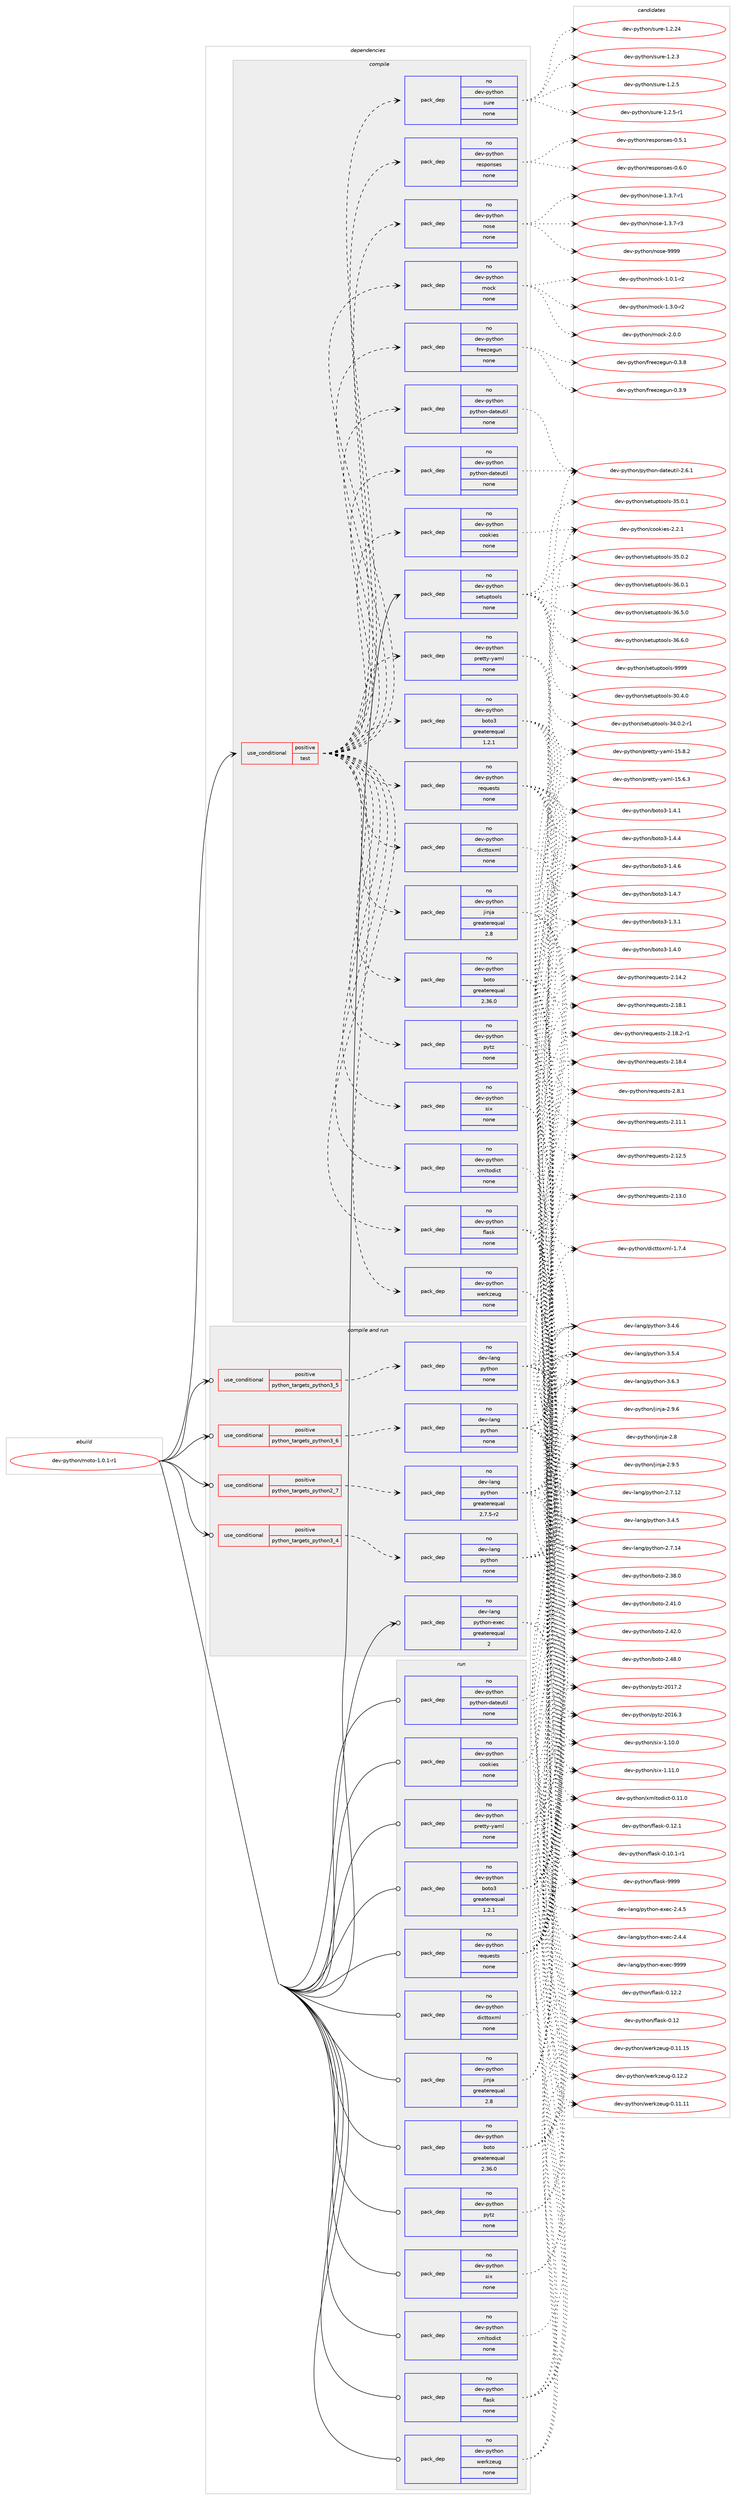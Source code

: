 digraph prolog {

# *************
# Graph options
# *************

newrank=true;
concentrate=true;
compound=true;
graph [rankdir=LR,fontname=Helvetica,fontsize=10,ranksep=1.5];#, ranksep=2.5, nodesep=0.2];
edge  [arrowhead=vee];
node  [fontname=Helvetica,fontsize=10];

# **********
# The ebuild
# **********

subgraph cluster_leftcol {
color=gray;
rank=same;
label=<<i>ebuild</i>>;
id [label="dev-python/moto-1.0.1-r1", color=red, width=4, href="../dev-python/moto-1.0.1-r1.svg"];
}

# ****************
# The dependencies
# ****************

subgraph cluster_midcol {
color=gray;
label=<<i>dependencies</i>>;
subgraph cluster_compile {
fillcolor="#eeeeee";
style=filled;
label=<<i>compile</i>>;
subgraph cond35655 {
dependency166686 [label=<<TABLE BORDER="0" CELLBORDER="1" CELLSPACING="0" CELLPADDING="4"><TR><TD ROWSPAN="3" CELLPADDING="10">use_conditional</TD></TR><TR><TD>positive</TD></TR><TR><TD>test</TD></TR></TABLE>>, shape=none, color=red];
subgraph pack127176 {
dependency166687 [label=<<TABLE BORDER="0" CELLBORDER="1" CELLSPACING="0" CELLPADDING="4" WIDTH="220"><TR><TD ROWSPAN="6" CELLPADDING="30">pack_dep</TD></TR><TR><TD WIDTH="110">no</TD></TR><TR><TD>dev-python</TD></TR><TR><TD>cookies</TD></TR><TR><TD>none</TD></TR><TR><TD></TD></TR></TABLE>>, shape=none, color=blue];
}
dependency166686:e -> dependency166687:w [weight=20,style="dashed",arrowhead="vee"];
subgraph pack127177 {
dependency166688 [label=<<TABLE BORDER="0" CELLBORDER="1" CELLSPACING="0" CELLPADDING="4" WIDTH="220"><TR><TD ROWSPAN="6" CELLPADDING="30">pack_dep</TD></TR><TR><TD WIDTH="110">no</TD></TR><TR><TD>dev-python</TD></TR><TR><TD>dicttoxml</TD></TR><TR><TD>none</TD></TR><TR><TD></TD></TR></TABLE>>, shape=none, color=blue];
}
dependency166686:e -> dependency166688:w [weight=20,style="dashed",arrowhead="vee"];
subgraph pack127178 {
dependency166689 [label=<<TABLE BORDER="0" CELLBORDER="1" CELLSPACING="0" CELLPADDING="4" WIDTH="220"><TR><TD ROWSPAN="6" CELLPADDING="30">pack_dep</TD></TR><TR><TD WIDTH="110">no</TD></TR><TR><TD>dev-python</TD></TR><TR><TD>jinja</TD></TR><TR><TD>greaterequal</TD></TR><TR><TD>2.8</TD></TR></TABLE>>, shape=none, color=blue];
}
dependency166686:e -> dependency166689:w [weight=20,style="dashed",arrowhead="vee"];
subgraph pack127179 {
dependency166690 [label=<<TABLE BORDER="0" CELLBORDER="1" CELLSPACING="0" CELLPADDING="4" WIDTH="220"><TR><TD ROWSPAN="6" CELLPADDING="30">pack_dep</TD></TR><TR><TD WIDTH="110">no</TD></TR><TR><TD>dev-python</TD></TR><TR><TD>boto</TD></TR><TR><TD>greaterequal</TD></TR><TR><TD>2.36.0</TD></TR></TABLE>>, shape=none, color=blue];
}
dependency166686:e -> dependency166690:w [weight=20,style="dashed",arrowhead="vee"];
subgraph pack127180 {
dependency166691 [label=<<TABLE BORDER="0" CELLBORDER="1" CELLSPACING="0" CELLPADDING="4" WIDTH="220"><TR><TD ROWSPAN="6" CELLPADDING="30">pack_dep</TD></TR><TR><TD WIDTH="110">no</TD></TR><TR><TD>dev-python</TD></TR><TR><TD>boto3</TD></TR><TR><TD>greaterequal</TD></TR><TR><TD>1.2.1</TD></TR></TABLE>>, shape=none, color=blue];
}
dependency166686:e -> dependency166691:w [weight=20,style="dashed",arrowhead="vee"];
subgraph pack127181 {
dependency166692 [label=<<TABLE BORDER="0" CELLBORDER="1" CELLSPACING="0" CELLPADDING="4" WIDTH="220"><TR><TD ROWSPAN="6" CELLPADDING="30">pack_dep</TD></TR><TR><TD WIDTH="110">no</TD></TR><TR><TD>dev-python</TD></TR><TR><TD>flask</TD></TR><TR><TD>none</TD></TR><TR><TD></TD></TR></TABLE>>, shape=none, color=blue];
}
dependency166686:e -> dependency166692:w [weight=20,style="dashed",arrowhead="vee"];
subgraph pack127182 {
dependency166693 [label=<<TABLE BORDER="0" CELLBORDER="1" CELLSPACING="0" CELLPADDING="4" WIDTH="220"><TR><TD ROWSPAN="6" CELLPADDING="30">pack_dep</TD></TR><TR><TD WIDTH="110">no</TD></TR><TR><TD>dev-python</TD></TR><TR><TD>pretty-yaml</TD></TR><TR><TD>none</TD></TR><TR><TD></TD></TR></TABLE>>, shape=none, color=blue];
}
dependency166686:e -> dependency166693:w [weight=20,style="dashed",arrowhead="vee"];
subgraph pack127183 {
dependency166694 [label=<<TABLE BORDER="0" CELLBORDER="1" CELLSPACING="0" CELLPADDING="4" WIDTH="220"><TR><TD ROWSPAN="6" CELLPADDING="30">pack_dep</TD></TR><TR><TD WIDTH="110">no</TD></TR><TR><TD>dev-python</TD></TR><TR><TD>python-dateutil</TD></TR><TR><TD>none</TD></TR><TR><TD></TD></TR></TABLE>>, shape=none, color=blue];
}
dependency166686:e -> dependency166694:w [weight=20,style="dashed",arrowhead="vee"];
subgraph pack127184 {
dependency166695 [label=<<TABLE BORDER="0" CELLBORDER="1" CELLSPACING="0" CELLPADDING="4" WIDTH="220"><TR><TD ROWSPAN="6" CELLPADDING="30">pack_dep</TD></TR><TR><TD WIDTH="110">no</TD></TR><TR><TD>dev-python</TD></TR><TR><TD>pytz</TD></TR><TR><TD>none</TD></TR><TR><TD></TD></TR></TABLE>>, shape=none, color=blue];
}
dependency166686:e -> dependency166695:w [weight=20,style="dashed",arrowhead="vee"];
subgraph pack127185 {
dependency166696 [label=<<TABLE BORDER="0" CELLBORDER="1" CELLSPACING="0" CELLPADDING="4" WIDTH="220"><TR><TD ROWSPAN="6" CELLPADDING="30">pack_dep</TD></TR><TR><TD WIDTH="110">no</TD></TR><TR><TD>dev-python</TD></TR><TR><TD>python-dateutil</TD></TR><TR><TD>none</TD></TR><TR><TD></TD></TR></TABLE>>, shape=none, color=blue];
}
dependency166686:e -> dependency166696:w [weight=20,style="dashed",arrowhead="vee"];
subgraph pack127186 {
dependency166697 [label=<<TABLE BORDER="0" CELLBORDER="1" CELLSPACING="0" CELLPADDING="4" WIDTH="220"><TR><TD ROWSPAN="6" CELLPADDING="30">pack_dep</TD></TR><TR><TD WIDTH="110">no</TD></TR><TR><TD>dev-python</TD></TR><TR><TD>requests</TD></TR><TR><TD>none</TD></TR><TR><TD></TD></TR></TABLE>>, shape=none, color=blue];
}
dependency166686:e -> dependency166697:w [weight=20,style="dashed",arrowhead="vee"];
subgraph pack127187 {
dependency166698 [label=<<TABLE BORDER="0" CELLBORDER="1" CELLSPACING="0" CELLPADDING="4" WIDTH="220"><TR><TD ROWSPAN="6" CELLPADDING="30">pack_dep</TD></TR><TR><TD WIDTH="110">no</TD></TR><TR><TD>dev-python</TD></TR><TR><TD>xmltodict</TD></TR><TR><TD>none</TD></TR><TR><TD></TD></TR></TABLE>>, shape=none, color=blue];
}
dependency166686:e -> dependency166698:w [weight=20,style="dashed",arrowhead="vee"];
subgraph pack127188 {
dependency166699 [label=<<TABLE BORDER="0" CELLBORDER="1" CELLSPACING="0" CELLPADDING="4" WIDTH="220"><TR><TD ROWSPAN="6" CELLPADDING="30">pack_dep</TD></TR><TR><TD WIDTH="110">no</TD></TR><TR><TD>dev-python</TD></TR><TR><TD>six</TD></TR><TR><TD>none</TD></TR><TR><TD></TD></TR></TABLE>>, shape=none, color=blue];
}
dependency166686:e -> dependency166699:w [weight=20,style="dashed",arrowhead="vee"];
subgraph pack127189 {
dependency166700 [label=<<TABLE BORDER="0" CELLBORDER="1" CELLSPACING="0" CELLPADDING="4" WIDTH="220"><TR><TD ROWSPAN="6" CELLPADDING="30">pack_dep</TD></TR><TR><TD WIDTH="110">no</TD></TR><TR><TD>dev-python</TD></TR><TR><TD>werkzeug</TD></TR><TR><TD>none</TD></TR><TR><TD></TD></TR></TABLE>>, shape=none, color=blue];
}
dependency166686:e -> dependency166700:w [weight=20,style="dashed",arrowhead="vee"];
subgraph pack127190 {
dependency166701 [label=<<TABLE BORDER="0" CELLBORDER="1" CELLSPACING="0" CELLPADDING="4" WIDTH="220"><TR><TD ROWSPAN="6" CELLPADDING="30">pack_dep</TD></TR><TR><TD WIDTH="110">no</TD></TR><TR><TD>dev-python</TD></TR><TR><TD>freezegun</TD></TR><TR><TD>none</TD></TR><TR><TD></TD></TR></TABLE>>, shape=none, color=blue];
}
dependency166686:e -> dependency166701:w [weight=20,style="dashed",arrowhead="vee"];
subgraph pack127191 {
dependency166702 [label=<<TABLE BORDER="0" CELLBORDER="1" CELLSPACING="0" CELLPADDING="4" WIDTH="220"><TR><TD ROWSPAN="6" CELLPADDING="30">pack_dep</TD></TR><TR><TD WIDTH="110">no</TD></TR><TR><TD>dev-python</TD></TR><TR><TD>mock</TD></TR><TR><TD>none</TD></TR><TR><TD></TD></TR></TABLE>>, shape=none, color=blue];
}
dependency166686:e -> dependency166702:w [weight=20,style="dashed",arrowhead="vee"];
subgraph pack127192 {
dependency166703 [label=<<TABLE BORDER="0" CELLBORDER="1" CELLSPACING="0" CELLPADDING="4" WIDTH="220"><TR><TD ROWSPAN="6" CELLPADDING="30">pack_dep</TD></TR><TR><TD WIDTH="110">no</TD></TR><TR><TD>dev-python</TD></TR><TR><TD>nose</TD></TR><TR><TD>none</TD></TR><TR><TD></TD></TR></TABLE>>, shape=none, color=blue];
}
dependency166686:e -> dependency166703:w [weight=20,style="dashed",arrowhead="vee"];
subgraph pack127193 {
dependency166704 [label=<<TABLE BORDER="0" CELLBORDER="1" CELLSPACING="0" CELLPADDING="4" WIDTH="220"><TR><TD ROWSPAN="6" CELLPADDING="30">pack_dep</TD></TR><TR><TD WIDTH="110">no</TD></TR><TR><TD>dev-python</TD></TR><TR><TD>responses</TD></TR><TR><TD>none</TD></TR><TR><TD></TD></TR></TABLE>>, shape=none, color=blue];
}
dependency166686:e -> dependency166704:w [weight=20,style="dashed",arrowhead="vee"];
subgraph pack127194 {
dependency166705 [label=<<TABLE BORDER="0" CELLBORDER="1" CELLSPACING="0" CELLPADDING="4" WIDTH="220"><TR><TD ROWSPAN="6" CELLPADDING="30">pack_dep</TD></TR><TR><TD WIDTH="110">no</TD></TR><TR><TD>dev-python</TD></TR><TR><TD>sure</TD></TR><TR><TD>none</TD></TR><TR><TD></TD></TR></TABLE>>, shape=none, color=blue];
}
dependency166686:e -> dependency166705:w [weight=20,style="dashed",arrowhead="vee"];
}
id:e -> dependency166686:w [weight=20,style="solid",arrowhead="vee"];
subgraph pack127195 {
dependency166706 [label=<<TABLE BORDER="0" CELLBORDER="1" CELLSPACING="0" CELLPADDING="4" WIDTH="220"><TR><TD ROWSPAN="6" CELLPADDING="30">pack_dep</TD></TR><TR><TD WIDTH="110">no</TD></TR><TR><TD>dev-python</TD></TR><TR><TD>setuptools</TD></TR><TR><TD>none</TD></TR><TR><TD></TD></TR></TABLE>>, shape=none, color=blue];
}
id:e -> dependency166706:w [weight=20,style="solid",arrowhead="vee"];
}
subgraph cluster_compileandrun {
fillcolor="#eeeeee";
style=filled;
label=<<i>compile and run</i>>;
subgraph cond35656 {
dependency166707 [label=<<TABLE BORDER="0" CELLBORDER="1" CELLSPACING="0" CELLPADDING="4"><TR><TD ROWSPAN="3" CELLPADDING="10">use_conditional</TD></TR><TR><TD>positive</TD></TR><TR><TD>python_targets_python2_7</TD></TR></TABLE>>, shape=none, color=red];
subgraph pack127196 {
dependency166708 [label=<<TABLE BORDER="0" CELLBORDER="1" CELLSPACING="0" CELLPADDING="4" WIDTH="220"><TR><TD ROWSPAN="6" CELLPADDING="30">pack_dep</TD></TR><TR><TD WIDTH="110">no</TD></TR><TR><TD>dev-lang</TD></TR><TR><TD>python</TD></TR><TR><TD>greaterequal</TD></TR><TR><TD>2.7.5-r2</TD></TR></TABLE>>, shape=none, color=blue];
}
dependency166707:e -> dependency166708:w [weight=20,style="dashed",arrowhead="vee"];
}
id:e -> dependency166707:w [weight=20,style="solid",arrowhead="odotvee"];
subgraph cond35657 {
dependency166709 [label=<<TABLE BORDER="0" CELLBORDER="1" CELLSPACING="0" CELLPADDING="4"><TR><TD ROWSPAN="3" CELLPADDING="10">use_conditional</TD></TR><TR><TD>positive</TD></TR><TR><TD>python_targets_python3_4</TD></TR></TABLE>>, shape=none, color=red];
subgraph pack127197 {
dependency166710 [label=<<TABLE BORDER="0" CELLBORDER="1" CELLSPACING="0" CELLPADDING="4" WIDTH="220"><TR><TD ROWSPAN="6" CELLPADDING="30">pack_dep</TD></TR><TR><TD WIDTH="110">no</TD></TR><TR><TD>dev-lang</TD></TR><TR><TD>python</TD></TR><TR><TD>none</TD></TR><TR><TD></TD></TR></TABLE>>, shape=none, color=blue];
}
dependency166709:e -> dependency166710:w [weight=20,style="dashed",arrowhead="vee"];
}
id:e -> dependency166709:w [weight=20,style="solid",arrowhead="odotvee"];
subgraph cond35658 {
dependency166711 [label=<<TABLE BORDER="0" CELLBORDER="1" CELLSPACING="0" CELLPADDING="4"><TR><TD ROWSPAN="3" CELLPADDING="10">use_conditional</TD></TR><TR><TD>positive</TD></TR><TR><TD>python_targets_python3_5</TD></TR></TABLE>>, shape=none, color=red];
subgraph pack127198 {
dependency166712 [label=<<TABLE BORDER="0" CELLBORDER="1" CELLSPACING="0" CELLPADDING="4" WIDTH="220"><TR><TD ROWSPAN="6" CELLPADDING="30">pack_dep</TD></TR><TR><TD WIDTH="110">no</TD></TR><TR><TD>dev-lang</TD></TR><TR><TD>python</TD></TR><TR><TD>none</TD></TR><TR><TD></TD></TR></TABLE>>, shape=none, color=blue];
}
dependency166711:e -> dependency166712:w [weight=20,style="dashed",arrowhead="vee"];
}
id:e -> dependency166711:w [weight=20,style="solid",arrowhead="odotvee"];
subgraph cond35659 {
dependency166713 [label=<<TABLE BORDER="0" CELLBORDER="1" CELLSPACING="0" CELLPADDING="4"><TR><TD ROWSPAN="3" CELLPADDING="10">use_conditional</TD></TR><TR><TD>positive</TD></TR><TR><TD>python_targets_python3_6</TD></TR></TABLE>>, shape=none, color=red];
subgraph pack127199 {
dependency166714 [label=<<TABLE BORDER="0" CELLBORDER="1" CELLSPACING="0" CELLPADDING="4" WIDTH="220"><TR><TD ROWSPAN="6" CELLPADDING="30">pack_dep</TD></TR><TR><TD WIDTH="110">no</TD></TR><TR><TD>dev-lang</TD></TR><TR><TD>python</TD></TR><TR><TD>none</TD></TR><TR><TD></TD></TR></TABLE>>, shape=none, color=blue];
}
dependency166713:e -> dependency166714:w [weight=20,style="dashed",arrowhead="vee"];
}
id:e -> dependency166713:w [weight=20,style="solid",arrowhead="odotvee"];
subgraph pack127200 {
dependency166715 [label=<<TABLE BORDER="0" CELLBORDER="1" CELLSPACING="0" CELLPADDING="4" WIDTH="220"><TR><TD ROWSPAN="6" CELLPADDING="30">pack_dep</TD></TR><TR><TD WIDTH="110">no</TD></TR><TR><TD>dev-lang</TD></TR><TR><TD>python-exec</TD></TR><TR><TD>greaterequal</TD></TR><TR><TD>2</TD></TR></TABLE>>, shape=none, color=blue];
}
id:e -> dependency166715:w [weight=20,style="solid",arrowhead="odotvee"];
}
subgraph cluster_run {
fillcolor="#eeeeee";
style=filled;
label=<<i>run</i>>;
subgraph pack127201 {
dependency166716 [label=<<TABLE BORDER="0" CELLBORDER="1" CELLSPACING="0" CELLPADDING="4" WIDTH="220"><TR><TD ROWSPAN="6" CELLPADDING="30">pack_dep</TD></TR><TR><TD WIDTH="110">no</TD></TR><TR><TD>dev-python</TD></TR><TR><TD>boto</TD></TR><TR><TD>greaterequal</TD></TR><TR><TD>2.36.0</TD></TR></TABLE>>, shape=none, color=blue];
}
id:e -> dependency166716:w [weight=20,style="solid",arrowhead="odot"];
subgraph pack127202 {
dependency166717 [label=<<TABLE BORDER="0" CELLBORDER="1" CELLSPACING="0" CELLPADDING="4" WIDTH="220"><TR><TD ROWSPAN="6" CELLPADDING="30">pack_dep</TD></TR><TR><TD WIDTH="110">no</TD></TR><TR><TD>dev-python</TD></TR><TR><TD>boto3</TD></TR><TR><TD>greaterequal</TD></TR><TR><TD>1.2.1</TD></TR></TABLE>>, shape=none, color=blue];
}
id:e -> dependency166717:w [weight=20,style="solid",arrowhead="odot"];
subgraph pack127203 {
dependency166718 [label=<<TABLE BORDER="0" CELLBORDER="1" CELLSPACING="0" CELLPADDING="4" WIDTH="220"><TR><TD ROWSPAN="6" CELLPADDING="30">pack_dep</TD></TR><TR><TD WIDTH="110">no</TD></TR><TR><TD>dev-python</TD></TR><TR><TD>cookies</TD></TR><TR><TD>none</TD></TR><TR><TD></TD></TR></TABLE>>, shape=none, color=blue];
}
id:e -> dependency166718:w [weight=20,style="solid",arrowhead="odot"];
subgraph pack127204 {
dependency166719 [label=<<TABLE BORDER="0" CELLBORDER="1" CELLSPACING="0" CELLPADDING="4" WIDTH="220"><TR><TD ROWSPAN="6" CELLPADDING="30">pack_dep</TD></TR><TR><TD WIDTH="110">no</TD></TR><TR><TD>dev-python</TD></TR><TR><TD>dicttoxml</TD></TR><TR><TD>none</TD></TR><TR><TD></TD></TR></TABLE>>, shape=none, color=blue];
}
id:e -> dependency166719:w [weight=20,style="solid",arrowhead="odot"];
subgraph pack127205 {
dependency166720 [label=<<TABLE BORDER="0" CELLBORDER="1" CELLSPACING="0" CELLPADDING="4" WIDTH="220"><TR><TD ROWSPAN="6" CELLPADDING="30">pack_dep</TD></TR><TR><TD WIDTH="110">no</TD></TR><TR><TD>dev-python</TD></TR><TR><TD>flask</TD></TR><TR><TD>none</TD></TR><TR><TD></TD></TR></TABLE>>, shape=none, color=blue];
}
id:e -> dependency166720:w [weight=20,style="solid",arrowhead="odot"];
subgraph pack127206 {
dependency166721 [label=<<TABLE BORDER="0" CELLBORDER="1" CELLSPACING="0" CELLPADDING="4" WIDTH="220"><TR><TD ROWSPAN="6" CELLPADDING="30">pack_dep</TD></TR><TR><TD WIDTH="110">no</TD></TR><TR><TD>dev-python</TD></TR><TR><TD>jinja</TD></TR><TR><TD>greaterequal</TD></TR><TR><TD>2.8</TD></TR></TABLE>>, shape=none, color=blue];
}
id:e -> dependency166721:w [weight=20,style="solid",arrowhead="odot"];
subgraph pack127207 {
dependency166722 [label=<<TABLE BORDER="0" CELLBORDER="1" CELLSPACING="0" CELLPADDING="4" WIDTH="220"><TR><TD ROWSPAN="6" CELLPADDING="30">pack_dep</TD></TR><TR><TD WIDTH="110">no</TD></TR><TR><TD>dev-python</TD></TR><TR><TD>pretty-yaml</TD></TR><TR><TD>none</TD></TR><TR><TD></TD></TR></TABLE>>, shape=none, color=blue];
}
id:e -> dependency166722:w [weight=20,style="solid",arrowhead="odot"];
subgraph pack127208 {
dependency166723 [label=<<TABLE BORDER="0" CELLBORDER="1" CELLSPACING="0" CELLPADDING="4" WIDTH="220"><TR><TD ROWSPAN="6" CELLPADDING="30">pack_dep</TD></TR><TR><TD WIDTH="110">no</TD></TR><TR><TD>dev-python</TD></TR><TR><TD>python-dateutil</TD></TR><TR><TD>none</TD></TR><TR><TD></TD></TR></TABLE>>, shape=none, color=blue];
}
id:e -> dependency166723:w [weight=20,style="solid",arrowhead="odot"];
subgraph pack127209 {
dependency166724 [label=<<TABLE BORDER="0" CELLBORDER="1" CELLSPACING="0" CELLPADDING="4" WIDTH="220"><TR><TD ROWSPAN="6" CELLPADDING="30">pack_dep</TD></TR><TR><TD WIDTH="110">no</TD></TR><TR><TD>dev-python</TD></TR><TR><TD>pytz</TD></TR><TR><TD>none</TD></TR><TR><TD></TD></TR></TABLE>>, shape=none, color=blue];
}
id:e -> dependency166724:w [weight=20,style="solid",arrowhead="odot"];
subgraph pack127210 {
dependency166725 [label=<<TABLE BORDER="0" CELLBORDER="1" CELLSPACING="0" CELLPADDING="4" WIDTH="220"><TR><TD ROWSPAN="6" CELLPADDING="30">pack_dep</TD></TR><TR><TD WIDTH="110">no</TD></TR><TR><TD>dev-python</TD></TR><TR><TD>requests</TD></TR><TR><TD>none</TD></TR><TR><TD></TD></TR></TABLE>>, shape=none, color=blue];
}
id:e -> dependency166725:w [weight=20,style="solid",arrowhead="odot"];
subgraph pack127211 {
dependency166726 [label=<<TABLE BORDER="0" CELLBORDER="1" CELLSPACING="0" CELLPADDING="4" WIDTH="220"><TR><TD ROWSPAN="6" CELLPADDING="30">pack_dep</TD></TR><TR><TD WIDTH="110">no</TD></TR><TR><TD>dev-python</TD></TR><TR><TD>six</TD></TR><TR><TD>none</TD></TR><TR><TD></TD></TR></TABLE>>, shape=none, color=blue];
}
id:e -> dependency166726:w [weight=20,style="solid",arrowhead="odot"];
subgraph pack127212 {
dependency166727 [label=<<TABLE BORDER="0" CELLBORDER="1" CELLSPACING="0" CELLPADDING="4" WIDTH="220"><TR><TD ROWSPAN="6" CELLPADDING="30">pack_dep</TD></TR><TR><TD WIDTH="110">no</TD></TR><TR><TD>dev-python</TD></TR><TR><TD>werkzeug</TD></TR><TR><TD>none</TD></TR><TR><TD></TD></TR></TABLE>>, shape=none, color=blue];
}
id:e -> dependency166727:w [weight=20,style="solid",arrowhead="odot"];
subgraph pack127213 {
dependency166728 [label=<<TABLE BORDER="0" CELLBORDER="1" CELLSPACING="0" CELLPADDING="4" WIDTH="220"><TR><TD ROWSPAN="6" CELLPADDING="30">pack_dep</TD></TR><TR><TD WIDTH="110">no</TD></TR><TR><TD>dev-python</TD></TR><TR><TD>xmltodict</TD></TR><TR><TD>none</TD></TR><TR><TD></TD></TR></TABLE>>, shape=none, color=blue];
}
id:e -> dependency166728:w [weight=20,style="solid",arrowhead="odot"];
}
}

# **************
# The candidates
# **************

subgraph cluster_choices {
rank=same;
color=gray;
label=<<i>candidates</i>>;

subgraph choice127176 {
color=black;
nodesep=1;
choice100101118451121211161041111104799111111107105101115455046504649 [label="dev-python/cookies-2.2.1", color=red, width=4,href="../dev-python/cookies-2.2.1.svg"];
dependency166687:e -> choice100101118451121211161041111104799111111107105101115455046504649:w [style=dotted,weight="100"];
}
subgraph choice127177 {
color=black;
nodesep=1;
choice100101118451121211161041111104710010599116116111120109108454946554652 [label="dev-python/dicttoxml-1.7.4", color=red, width=4,href="../dev-python/dicttoxml-1.7.4.svg"];
dependency166688:e -> choice100101118451121211161041111104710010599116116111120109108454946554652:w [style=dotted,weight="100"];
}
subgraph choice127178 {
color=black;
nodesep=1;
choice10010111845112121116104111110471061051101069745504656 [label="dev-python/jinja-2.8", color=red, width=4,href="../dev-python/jinja-2.8.svg"];
choice100101118451121211161041111104710610511010697455046574653 [label="dev-python/jinja-2.9.5", color=red, width=4,href="../dev-python/jinja-2.9.5.svg"];
choice100101118451121211161041111104710610511010697455046574654 [label="dev-python/jinja-2.9.6", color=red, width=4,href="../dev-python/jinja-2.9.6.svg"];
dependency166689:e -> choice10010111845112121116104111110471061051101069745504656:w [style=dotted,weight="100"];
dependency166689:e -> choice100101118451121211161041111104710610511010697455046574653:w [style=dotted,weight="100"];
dependency166689:e -> choice100101118451121211161041111104710610511010697455046574654:w [style=dotted,weight="100"];
}
subgraph choice127179 {
color=black;
nodesep=1;
choice10010111845112121116104111110479811111611145504651564648 [label="dev-python/boto-2.38.0", color=red, width=4,href="../dev-python/boto-2.38.0.svg"];
choice10010111845112121116104111110479811111611145504652494648 [label="dev-python/boto-2.41.0", color=red, width=4,href="../dev-python/boto-2.41.0.svg"];
choice10010111845112121116104111110479811111611145504652504648 [label="dev-python/boto-2.42.0", color=red, width=4,href="../dev-python/boto-2.42.0.svg"];
choice10010111845112121116104111110479811111611145504652564648 [label="dev-python/boto-2.48.0", color=red, width=4,href="../dev-python/boto-2.48.0.svg"];
dependency166690:e -> choice10010111845112121116104111110479811111611145504651564648:w [style=dotted,weight="100"];
dependency166690:e -> choice10010111845112121116104111110479811111611145504652494648:w [style=dotted,weight="100"];
dependency166690:e -> choice10010111845112121116104111110479811111611145504652504648:w [style=dotted,weight="100"];
dependency166690:e -> choice10010111845112121116104111110479811111611145504652564648:w [style=dotted,weight="100"];
}
subgraph choice127180 {
color=black;
nodesep=1;
choice10010111845112121116104111110479811111611151454946514649 [label="dev-python/boto3-1.3.1", color=red, width=4,href="../dev-python/boto3-1.3.1.svg"];
choice10010111845112121116104111110479811111611151454946524648 [label="dev-python/boto3-1.4.0", color=red, width=4,href="../dev-python/boto3-1.4.0.svg"];
choice10010111845112121116104111110479811111611151454946524649 [label="dev-python/boto3-1.4.1", color=red, width=4,href="../dev-python/boto3-1.4.1.svg"];
choice10010111845112121116104111110479811111611151454946524652 [label="dev-python/boto3-1.4.4", color=red, width=4,href="../dev-python/boto3-1.4.4.svg"];
choice10010111845112121116104111110479811111611151454946524654 [label="dev-python/boto3-1.4.6", color=red, width=4,href="../dev-python/boto3-1.4.6.svg"];
choice10010111845112121116104111110479811111611151454946524655 [label="dev-python/boto3-1.4.7", color=red, width=4,href="../dev-python/boto3-1.4.7.svg"];
dependency166691:e -> choice10010111845112121116104111110479811111611151454946514649:w [style=dotted,weight="100"];
dependency166691:e -> choice10010111845112121116104111110479811111611151454946524648:w [style=dotted,weight="100"];
dependency166691:e -> choice10010111845112121116104111110479811111611151454946524649:w [style=dotted,weight="100"];
dependency166691:e -> choice10010111845112121116104111110479811111611151454946524652:w [style=dotted,weight="100"];
dependency166691:e -> choice10010111845112121116104111110479811111611151454946524654:w [style=dotted,weight="100"];
dependency166691:e -> choice10010111845112121116104111110479811111611151454946524655:w [style=dotted,weight="100"];
}
subgraph choice127181 {
color=black;
nodesep=1;
choice100101118451121211161041111104710210897115107454846494846494511449 [label="dev-python/flask-0.10.1-r1", color=red, width=4,href="../dev-python/flask-0.10.1-r1.svg"];
choice1001011184511212111610411111047102108971151074548464950 [label="dev-python/flask-0.12", color=red, width=4,href="../dev-python/flask-0.12.svg"];
choice10010111845112121116104111110471021089711510745484649504649 [label="dev-python/flask-0.12.1", color=red, width=4,href="../dev-python/flask-0.12.1.svg"];
choice10010111845112121116104111110471021089711510745484649504650 [label="dev-python/flask-0.12.2", color=red, width=4,href="../dev-python/flask-0.12.2.svg"];
choice1001011184511212111610411111047102108971151074557575757 [label="dev-python/flask-9999", color=red, width=4,href="../dev-python/flask-9999.svg"];
dependency166692:e -> choice100101118451121211161041111104710210897115107454846494846494511449:w [style=dotted,weight="100"];
dependency166692:e -> choice1001011184511212111610411111047102108971151074548464950:w [style=dotted,weight="100"];
dependency166692:e -> choice10010111845112121116104111110471021089711510745484649504649:w [style=dotted,weight="100"];
dependency166692:e -> choice10010111845112121116104111110471021089711510745484649504650:w [style=dotted,weight="100"];
dependency166692:e -> choice1001011184511212111610411111047102108971151074557575757:w [style=dotted,weight="100"];
}
subgraph choice127182 {
color=black;
nodesep=1;
choice1001011184511212111610411111047112114101116116121451219710910845495346544651 [label="dev-python/pretty-yaml-15.6.3", color=red, width=4,href="../dev-python/pretty-yaml-15.6.3.svg"];
choice1001011184511212111610411111047112114101116116121451219710910845495346564650 [label="dev-python/pretty-yaml-15.8.2", color=red, width=4,href="../dev-python/pretty-yaml-15.8.2.svg"];
dependency166693:e -> choice1001011184511212111610411111047112114101116116121451219710910845495346544651:w [style=dotted,weight="100"];
dependency166693:e -> choice1001011184511212111610411111047112114101116116121451219710910845495346564650:w [style=dotted,weight="100"];
}
subgraph choice127183 {
color=black;
nodesep=1;
choice10010111845112121116104111110471121211161041111104510097116101117116105108455046544649 [label="dev-python/python-dateutil-2.6.1", color=red, width=4,href="../dev-python/python-dateutil-2.6.1.svg"];
dependency166694:e -> choice10010111845112121116104111110471121211161041111104510097116101117116105108455046544649:w [style=dotted,weight="100"];
}
subgraph choice127184 {
color=black;
nodesep=1;
choice100101118451121211161041111104711212111612245504849544651 [label="dev-python/pytz-2016.3", color=red, width=4,href="../dev-python/pytz-2016.3.svg"];
choice100101118451121211161041111104711212111612245504849554650 [label="dev-python/pytz-2017.2", color=red, width=4,href="../dev-python/pytz-2017.2.svg"];
dependency166695:e -> choice100101118451121211161041111104711212111612245504849544651:w [style=dotted,weight="100"];
dependency166695:e -> choice100101118451121211161041111104711212111612245504849554650:w [style=dotted,weight="100"];
}
subgraph choice127185 {
color=black;
nodesep=1;
choice10010111845112121116104111110471121211161041111104510097116101117116105108455046544649 [label="dev-python/python-dateutil-2.6.1", color=red, width=4,href="../dev-python/python-dateutil-2.6.1.svg"];
dependency166696:e -> choice10010111845112121116104111110471121211161041111104510097116101117116105108455046544649:w [style=dotted,weight="100"];
}
subgraph choice127186 {
color=black;
nodesep=1;
choice100101118451121211161041111104711410111311710111511611545504649494649 [label="dev-python/requests-2.11.1", color=red, width=4,href="../dev-python/requests-2.11.1.svg"];
choice100101118451121211161041111104711410111311710111511611545504649504653 [label="dev-python/requests-2.12.5", color=red, width=4,href="../dev-python/requests-2.12.5.svg"];
choice100101118451121211161041111104711410111311710111511611545504649514648 [label="dev-python/requests-2.13.0", color=red, width=4,href="../dev-python/requests-2.13.0.svg"];
choice100101118451121211161041111104711410111311710111511611545504649524650 [label="dev-python/requests-2.14.2", color=red, width=4,href="../dev-python/requests-2.14.2.svg"];
choice100101118451121211161041111104711410111311710111511611545504649564649 [label="dev-python/requests-2.18.1", color=red, width=4,href="../dev-python/requests-2.18.1.svg"];
choice1001011184511212111610411111047114101113117101115116115455046495646504511449 [label="dev-python/requests-2.18.2-r1", color=red, width=4,href="../dev-python/requests-2.18.2-r1.svg"];
choice100101118451121211161041111104711410111311710111511611545504649564652 [label="dev-python/requests-2.18.4", color=red, width=4,href="../dev-python/requests-2.18.4.svg"];
choice1001011184511212111610411111047114101113117101115116115455046564649 [label="dev-python/requests-2.8.1", color=red, width=4,href="../dev-python/requests-2.8.1.svg"];
dependency166697:e -> choice100101118451121211161041111104711410111311710111511611545504649494649:w [style=dotted,weight="100"];
dependency166697:e -> choice100101118451121211161041111104711410111311710111511611545504649504653:w [style=dotted,weight="100"];
dependency166697:e -> choice100101118451121211161041111104711410111311710111511611545504649514648:w [style=dotted,weight="100"];
dependency166697:e -> choice100101118451121211161041111104711410111311710111511611545504649524650:w [style=dotted,weight="100"];
dependency166697:e -> choice100101118451121211161041111104711410111311710111511611545504649564649:w [style=dotted,weight="100"];
dependency166697:e -> choice1001011184511212111610411111047114101113117101115116115455046495646504511449:w [style=dotted,weight="100"];
dependency166697:e -> choice100101118451121211161041111104711410111311710111511611545504649564652:w [style=dotted,weight="100"];
dependency166697:e -> choice1001011184511212111610411111047114101113117101115116115455046564649:w [style=dotted,weight="100"];
}
subgraph choice127187 {
color=black;
nodesep=1;
choice10010111845112121116104111110471201091081161111001059911645484649494648 [label="dev-python/xmltodict-0.11.0", color=red, width=4,href="../dev-python/xmltodict-0.11.0.svg"];
dependency166698:e -> choice10010111845112121116104111110471201091081161111001059911645484649494648:w [style=dotted,weight="100"];
}
subgraph choice127188 {
color=black;
nodesep=1;
choice100101118451121211161041111104711510512045494649484648 [label="dev-python/six-1.10.0", color=red, width=4,href="../dev-python/six-1.10.0.svg"];
choice100101118451121211161041111104711510512045494649494648 [label="dev-python/six-1.11.0", color=red, width=4,href="../dev-python/six-1.11.0.svg"];
dependency166699:e -> choice100101118451121211161041111104711510512045494649484648:w [style=dotted,weight="100"];
dependency166699:e -> choice100101118451121211161041111104711510512045494649494648:w [style=dotted,weight="100"];
}
subgraph choice127189 {
color=black;
nodesep=1;
choice10010111845112121116104111110471191011141071221011171034548464949464949 [label="dev-python/werkzeug-0.11.11", color=red, width=4,href="../dev-python/werkzeug-0.11.11.svg"];
choice10010111845112121116104111110471191011141071221011171034548464949464953 [label="dev-python/werkzeug-0.11.15", color=red, width=4,href="../dev-python/werkzeug-0.11.15.svg"];
choice100101118451121211161041111104711910111410712210111710345484649504650 [label="dev-python/werkzeug-0.12.2", color=red, width=4,href="../dev-python/werkzeug-0.12.2.svg"];
dependency166700:e -> choice10010111845112121116104111110471191011141071221011171034548464949464949:w [style=dotted,weight="100"];
dependency166700:e -> choice10010111845112121116104111110471191011141071221011171034548464949464953:w [style=dotted,weight="100"];
dependency166700:e -> choice100101118451121211161041111104711910111410712210111710345484649504650:w [style=dotted,weight="100"];
}
subgraph choice127190 {
color=black;
nodesep=1;
choice1001011184511212111610411111047102114101101122101103117110454846514656 [label="dev-python/freezegun-0.3.8", color=red, width=4,href="../dev-python/freezegun-0.3.8.svg"];
choice1001011184511212111610411111047102114101101122101103117110454846514657 [label="dev-python/freezegun-0.3.9", color=red, width=4,href="../dev-python/freezegun-0.3.9.svg"];
dependency166701:e -> choice1001011184511212111610411111047102114101101122101103117110454846514656:w [style=dotted,weight="100"];
dependency166701:e -> choice1001011184511212111610411111047102114101101122101103117110454846514657:w [style=dotted,weight="100"];
}
subgraph choice127191 {
color=black;
nodesep=1;
choice1001011184511212111610411111047109111991074549464846494511450 [label="dev-python/mock-1.0.1-r2", color=red, width=4,href="../dev-python/mock-1.0.1-r2.svg"];
choice1001011184511212111610411111047109111991074549465146484511450 [label="dev-python/mock-1.3.0-r2", color=red, width=4,href="../dev-python/mock-1.3.0-r2.svg"];
choice100101118451121211161041111104710911199107455046484648 [label="dev-python/mock-2.0.0", color=red, width=4,href="../dev-python/mock-2.0.0.svg"];
dependency166702:e -> choice1001011184511212111610411111047109111991074549464846494511450:w [style=dotted,weight="100"];
dependency166702:e -> choice1001011184511212111610411111047109111991074549465146484511450:w [style=dotted,weight="100"];
dependency166702:e -> choice100101118451121211161041111104710911199107455046484648:w [style=dotted,weight="100"];
}
subgraph choice127192 {
color=black;
nodesep=1;
choice10010111845112121116104111110471101111151014549465146554511449 [label="dev-python/nose-1.3.7-r1", color=red, width=4,href="../dev-python/nose-1.3.7-r1.svg"];
choice10010111845112121116104111110471101111151014549465146554511451 [label="dev-python/nose-1.3.7-r3", color=red, width=4,href="../dev-python/nose-1.3.7-r3.svg"];
choice10010111845112121116104111110471101111151014557575757 [label="dev-python/nose-9999", color=red, width=4,href="../dev-python/nose-9999.svg"];
dependency166703:e -> choice10010111845112121116104111110471101111151014549465146554511449:w [style=dotted,weight="100"];
dependency166703:e -> choice10010111845112121116104111110471101111151014549465146554511451:w [style=dotted,weight="100"];
dependency166703:e -> choice10010111845112121116104111110471101111151014557575757:w [style=dotted,weight="100"];
}
subgraph choice127193 {
color=black;
nodesep=1;
choice1001011184511212111610411111047114101115112111110115101115454846534649 [label="dev-python/responses-0.5.1", color=red, width=4,href="../dev-python/responses-0.5.1.svg"];
choice1001011184511212111610411111047114101115112111110115101115454846544648 [label="dev-python/responses-0.6.0", color=red, width=4,href="../dev-python/responses-0.6.0.svg"];
dependency166704:e -> choice1001011184511212111610411111047114101115112111110115101115454846534649:w [style=dotted,weight="100"];
dependency166704:e -> choice1001011184511212111610411111047114101115112111110115101115454846544648:w [style=dotted,weight="100"];
}
subgraph choice127194 {
color=black;
nodesep=1;
choice100101118451121211161041111104711511711410145494650465052 [label="dev-python/sure-1.2.24", color=red, width=4,href="../dev-python/sure-1.2.24.svg"];
choice1001011184511212111610411111047115117114101454946504651 [label="dev-python/sure-1.2.3", color=red, width=4,href="../dev-python/sure-1.2.3.svg"];
choice1001011184511212111610411111047115117114101454946504653 [label="dev-python/sure-1.2.5", color=red, width=4,href="../dev-python/sure-1.2.5.svg"];
choice10010111845112121116104111110471151171141014549465046534511449 [label="dev-python/sure-1.2.5-r1", color=red, width=4,href="../dev-python/sure-1.2.5-r1.svg"];
dependency166705:e -> choice100101118451121211161041111104711511711410145494650465052:w [style=dotted,weight="100"];
dependency166705:e -> choice1001011184511212111610411111047115117114101454946504651:w [style=dotted,weight="100"];
dependency166705:e -> choice1001011184511212111610411111047115117114101454946504653:w [style=dotted,weight="100"];
dependency166705:e -> choice10010111845112121116104111110471151171141014549465046534511449:w [style=dotted,weight="100"];
}
subgraph choice127195 {
color=black;
nodesep=1;
choice100101118451121211161041111104711510111611711211611111110811545514846524648 [label="dev-python/setuptools-30.4.0", color=red, width=4,href="../dev-python/setuptools-30.4.0.svg"];
choice1001011184511212111610411111047115101116117112116111111108115455152464846504511449 [label="dev-python/setuptools-34.0.2-r1", color=red, width=4,href="../dev-python/setuptools-34.0.2-r1.svg"];
choice100101118451121211161041111104711510111611711211611111110811545515346484649 [label="dev-python/setuptools-35.0.1", color=red, width=4,href="../dev-python/setuptools-35.0.1.svg"];
choice100101118451121211161041111104711510111611711211611111110811545515346484650 [label="dev-python/setuptools-35.0.2", color=red, width=4,href="../dev-python/setuptools-35.0.2.svg"];
choice100101118451121211161041111104711510111611711211611111110811545515446484649 [label="dev-python/setuptools-36.0.1", color=red, width=4,href="../dev-python/setuptools-36.0.1.svg"];
choice100101118451121211161041111104711510111611711211611111110811545515446534648 [label="dev-python/setuptools-36.5.0", color=red, width=4,href="../dev-python/setuptools-36.5.0.svg"];
choice100101118451121211161041111104711510111611711211611111110811545515446544648 [label="dev-python/setuptools-36.6.0", color=red, width=4,href="../dev-python/setuptools-36.6.0.svg"];
choice10010111845112121116104111110471151011161171121161111111081154557575757 [label="dev-python/setuptools-9999", color=red, width=4,href="../dev-python/setuptools-9999.svg"];
dependency166706:e -> choice100101118451121211161041111104711510111611711211611111110811545514846524648:w [style=dotted,weight="100"];
dependency166706:e -> choice1001011184511212111610411111047115101116117112116111111108115455152464846504511449:w [style=dotted,weight="100"];
dependency166706:e -> choice100101118451121211161041111104711510111611711211611111110811545515346484649:w [style=dotted,weight="100"];
dependency166706:e -> choice100101118451121211161041111104711510111611711211611111110811545515346484650:w [style=dotted,weight="100"];
dependency166706:e -> choice100101118451121211161041111104711510111611711211611111110811545515446484649:w [style=dotted,weight="100"];
dependency166706:e -> choice100101118451121211161041111104711510111611711211611111110811545515446534648:w [style=dotted,weight="100"];
dependency166706:e -> choice100101118451121211161041111104711510111611711211611111110811545515446544648:w [style=dotted,weight="100"];
dependency166706:e -> choice10010111845112121116104111110471151011161171121161111111081154557575757:w [style=dotted,weight="100"];
}
subgraph choice127196 {
color=black;
nodesep=1;
choice10010111845108971101034711212111610411111045504655464950 [label="dev-lang/python-2.7.12", color=red, width=4,href="../dev-lang/python-2.7.12.svg"];
choice10010111845108971101034711212111610411111045504655464952 [label="dev-lang/python-2.7.14", color=red, width=4,href="../dev-lang/python-2.7.14.svg"];
choice100101118451089711010347112121116104111110455146524653 [label="dev-lang/python-3.4.5", color=red, width=4,href="../dev-lang/python-3.4.5.svg"];
choice100101118451089711010347112121116104111110455146524654 [label="dev-lang/python-3.4.6", color=red, width=4,href="../dev-lang/python-3.4.6.svg"];
choice100101118451089711010347112121116104111110455146534652 [label="dev-lang/python-3.5.4", color=red, width=4,href="../dev-lang/python-3.5.4.svg"];
choice100101118451089711010347112121116104111110455146544651 [label="dev-lang/python-3.6.3", color=red, width=4,href="../dev-lang/python-3.6.3.svg"];
dependency166708:e -> choice10010111845108971101034711212111610411111045504655464950:w [style=dotted,weight="100"];
dependency166708:e -> choice10010111845108971101034711212111610411111045504655464952:w [style=dotted,weight="100"];
dependency166708:e -> choice100101118451089711010347112121116104111110455146524653:w [style=dotted,weight="100"];
dependency166708:e -> choice100101118451089711010347112121116104111110455146524654:w [style=dotted,weight="100"];
dependency166708:e -> choice100101118451089711010347112121116104111110455146534652:w [style=dotted,weight="100"];
dependency166708:e -> choice100101118451089711010347112121116104111110455146544651:w [style=dotted,weight="100"];
}
subgraph choice127197 {
color=black;
nodesep=1;
choice10010111845108971101034711212111610411111045504655464950 [label="dev-lang/python-2.7.12", color=red, width=4,href="../dev-lang/python-2.7.12.svg"];
choice10010111845108971101034711212111610411111045504655464952 [label="dev-lang/python-2.7.14", color=red, width=4,href="../dev-lang/python-2.7.14.svg"];
choice100101118451089711010347112121116104111110455146524653 [label="dev-lang/python-3.4.5", color=red, width=4,href="../dev-lang/python-3.4.5.svg"];
choice100101118451089711010347112121116104111110455146524654 [label="dev-lang/python-3.4.6", color=red, width=4,href="../dev-lang/python-3.4.6.svg"];
choice100101118451089711010347112121116104111110455146534652 [label="dev-lang/python-3.5.4", color=red, width=4,href="../dev-lang/python-3.5.4.svg"];
choice100101118451089711010347112121116104111110455146544651 [label="dev-lang/python-3.6.3", color=red, width=4,href="../dev-lang/python-3.6.3.svg"];
dependency166710:e -> choice10010111845108971101034711212111610411111045504655464950:w [style=dotted,weight="100"];
dependency166710:e -> choice10010111845108971101034711212111610411111045504655464952:w [style=dotted,weight="100"];
dependency166710:e -> choice100101118451089711010347112121116104111110455146524653:w [style=dotted,weight="100"];
dependency166710:e -> choice100101118451089711010347112121116104111110455146524654:w [style=dotted,weight="100"];
dependency166710:e -> choice100101118451089711010347112121116104111110455146534652:w [style=dotted,weight="100"];
dependency166710:e -> choice100101118451089711010347112121116104111110455146544651:w [style=dotted,weight="100"];
}
subgraph choice127198 {
color=black;
nodesep=1;
choice10010111845108971101034711212111610411111045504655464950 [label="dev-lang/python-2.7.12", color=red, width=4,href="../dev-lang/python-2.7.12.svg"];
choice10010111845108971101034711212111610411111045504655464952 [label="dev-lang/python-2.7.14", color=red, width=4,href="../dev-lang/python-2.7.14.svg"];
choice100101118451089711010347112121116104111110455146524653 [label="dev-lang/python-3.4.5", color=red, width=4,href="../dev-lang/python-3.4.5.svg"];
choice100101118451089711010347112121116104111110455146524654 [label="dev-lang/python-3.4.6", color=red, width=4,href="../dev-lang/python-3.4.6.svg"];
choice100101118451089711010347112121116104111110455146534652 [label="dev-lang/python-3.5.4", color=red, width=4,href="../dev-lang/python-3.5.4.svg"];
choice100101118451089711010347112121116104111110455146544651 [label="dev-lang/python-3.6.3", color=red, width=4,href="../dev-lang/python-3.6.3.svg"];
dependency166712:e -> choice10010111845108971101034711212111610411111045504655464950:w [style=dotted,weight="100"];
dependency166712:e -> choice10010111845108971101034711212111610411111045504655464952:w [style=dotted,weight="100"];
dependency166712:e -> choice100101118451089711010347112121116104111110455146524653:w [style=dotted,weight="100"];
dependency166712:e -> choice100101118451089711010347112121116104111110455146524654:w [style=dotted,weight="100"];
dependency166712:e -> choice100101118451089711010347112121116104111110455146534652:w [style=dotted,weight="100"];
dependency166712:e -> choice100101118451089711010347112121116104111110455146544651:w [style=dotted,weight="100"];
}
subgraph choice127199 {
color=black;
nodesep=1;
choice10010111845108971101034711212111610411111045504655464950 [label="dev-lang/python-2.7.12", color=red, width=4,href="../dev-lang/python-2.7.12.svg"];
choice10010111845108971101034711212111610411111045504655464952 [label="dev-lang/python-2.7.14", color=red, width=4,href="../dev-lang/python-2.7.14.svg"];
choice100101118451089711010347112121116104111110455146524653 [label="dev-lang/python-3.4.5", color=red, width=4,href="../dev-lang/python-3.4.5.svg"];
choice100101118451089711010347112121116104111110455146524654 [label="dev-lang/python-3.4.6", color=red, width=4,href="../dev-lang/python-3.4.6.svg"];
choice100101118451089711010347112121116104111110455146534652 [label="dev-lang/python-3.5.4", color=red, width=4,href="../dev-lang/python-3.5.4.svg"];
choice100101118451089711010347112121116104111110455146544651 [label="dev-lang/python-3.6.3", color=red, width=4,href="../dev-lang/python-3.6.3.svg"];
dependency166714:e -> choice10010111845108971101034711212111610411111045504655464950:w [style=dotted,weight="100"];
dependency166714:e -> choice10010111845108971101034711212111610411111045504655464952:w [style=dotted,weight="100"];
dependency166714:e -> choice100101118451089711010347112121116104111110455146524653:w [style=dotted,weight="100"];
dependency166714:e -> choice100101118451089711010347112121116104111110455146524654:w [style=dotted,weight="100"];
dependency166714:e -> choice100101118451089711010347112121116104111110455146534652:w [style=dotted,weight="100"];
dependency166714:e -> choice100101118451089711010347112121116104111110455146544651:w [style=dotted,weight="100"];
}
subgraph choice127200 {
color=black;
nodesep=1;
choice1001011184510897110103471121211161041111104510112010199455046524652 [label="dev-lang/python-exec-2.4.4", color=red, width=4,href="../dev-lang/python-exec-2.4.4.svg"];
choice1001011184510897110103471121211161041111104510112010199455046524653 [label="dev-lang/python-exec-2.4.5", color=red, width=4,href="../dev-lang/python-exec-2.4.5.svg"];
choice10010111845108971101034711212111610411111045101120101994557575757 [label="dev-lang/python-exec-9999", color=red, width=4,href="../dev-lang/python-exec-9999.svg"];
dependency166715:e -> choice1001011184510897110103471121211161041111104510112010199455046524652:w [style=dotted,weight="100"];
dependency166715:e -> choice1001011184510897110103471121211161041111104510112010199455046524653:w [style=dotted,weight="100"];
dependency166715:e -> choice10010111845108971101034711212111610411111045101120101994557575757:w [style=dotted,weight="100"];
}
subgraph choice127201 {
color=black;
nodesep=1;
choice10010111845112121116104111110479811111611145504651564648 [label="dev-python/boto-2.38.0", color=red, width=4,href="../dev-python/boto-2.38.0.svg"];
choice10010111845112121116104111110479811111611145504652494648 [label="dev-python/boto-2.41.0", color=red, width=4,href="../dev-python/boto-2.41.0.svg"];
choice10010111845112121116104111110479811111611145504652504648 [label="dev-python/boto-2.42.0", color=red, width=4,href="../dev-python/boto-2.42.0.svg"];
choice10010111845112121116104111110479811111611145504652564648 [label="dev-python/boto-2.48.0", color=red, width=4,href="../dev-python/boto-2.48.0.svg"];
dependency166716:e -> choice10010111845112121116104111110479811111611145504651564648:w [style=dotted,weight="100"];
dependency166716:e -> choice10010111845112121116104111110479811111611145504652494648:w [style=dotted,weight="100"];
dependency166716:e -> choice10010111845112121116104111110479811111611145504652504648:w [style=dotted,weight="100"];
dependency166716:e -> choice10010111845112121116104111110479811111611145504652564648:w [style=dotted,weight="100"];
}
subgraph choice127202 {
color=black;
nodesep=1;
choice10010111845112121116104111110479811111611151454946514649 [label="dev-python/boto3-1.3.1", color=red, width=4,href="../dev-python/boto3-1.3.1.svg"];
choice10010111845112121116104111110479811111611151454946524648 [label="dev-python/boto3-1.4.0", color=red, width=4,href="../dev-python/boto3-1.4.0.svg"];
choice10010111845112121116104111110479811111611151454946524649 [label="dev-python/boto3-1.4.1", color=red, width=4,href="../dev-python/boto3-1.4.1.svg"];
choice10010111845112121116104111110479811111611151454946524652 [label="dev-python/boto3-1.4.4", color=red, width=4,href="../dev-python/boto3-1.4.4.svg"];
choice10010111845112121116104111110479811111611151454946524654 [label="dev-python/boto3-1.4.6", color=red, width=4,href="../dev-python/boto3-1.4.6.svg"];
choice10010111845112121116104111110479811111611151454946524655 [label="dev-python/boto3-1.4.7", color=red, width=4,href="../dev-python/boto3-1.4.7.svg"];
dependency166717:e -> choice10010111845112121116104111110479811111611151454946514649:w [style=dotted,weight="100"];
dependency166717:e -> choice10010111845112121116104111110479811111611151454946524648:w [style=dotted,weight="100"];
dependency166717:e -> choice10010111845112121116104111110479811111611151454946524649:w [style=dotted,weight="100"];
dependency166717:e -> choice10010111845112121116104111110479811111611151454946524652:w [style=dotted,weight="100"];
dependency166717:e -> choice10010111845112121116104111110479811111611151454946524654:w [style=dotted,weight="100"];
dependency166717:e -> choice10010111845112121116104111110479811111611151454946524655:w [style=dotted,weight="100"];
}
subgraph choice127203 {
color=black;
nodesep=1;
choice100101118451121211161041111104799111111107105101115455046504649 [label="dev-python/cookies-2.2.1", color=red, width=4,href="../dev-python/cookies-2.2.1.svg"];
dependency166718:e -> choice100101118451121211161041111104799111111107105101115455046504649:w [style=dotted,weight="100"];
}
subgraph choice127204 {
color=black;
nodesep=1;
choice100101118451121211161041111104710010599116116111120109108454946554652 [label="dev-python/dicttoxml-1.7.4", color=red, width=4,href="../dev-python/dicttoxml-1.7.4.svg"];
dependency166719:e -> choice100101118451121211161041111104710010599116116111120109108454946554652:w [style=dotted,weight="100"];
}
subgraph choice127205 {
color=black;
nodesep=1;
choice100101118451121211161041111104710210897115107454846494846494511449 [label="dev-python/flask-0.10.1-r1", color=red, width=4,href="../dev-python/flask-0.10.1-r1.svg"];
choice1001011184511212111610411111047102108971151074548464950 [label="dev-python/flask-0.12", color=red, width=4,href="../dev-python/flask-0.12.svg"];
choice10010111845112121116104111110471021089711510745484649504649 [label="dev-python/flask-0.12.1", color=red, width=4,href="../dev-python/flask-0.12.1.svg"];
choice10010111845112121116104111110471021089711510745484649504650 [label="dev-python/flask-0.12.2", color=red, width=4,href="../dev-python/flask-0.12.2.svg"];
choice1001011184511212111610411111047102108971151074557575757 [label="dev-python/flask-9999", color=red, width=4,href="../dev-python/flask-9999.svg"];
dependency166720:e -> choice100101118451121211161041111104710210897115107454846494846494511449:w [style=dotted,weight="100"];
dependency166720:e -> choice1001011184511212111610411111047102108971151074548464950:w [style=dotted,weight="100"];
dependency166720:e -> choice10010111845112121116104111110471021089711510745484649504649:w [style=dotted,weight="100"];
dependency166720:e -> choice10010111845112121116104111110471021089711510745484649504650:w [style=dotted,weight="100"];
dependency166720:e -> choice1001011184511212111610411111047102108971151074557575757:w [style=dotted,weight="100"];
}
subgraph choice127206 {
color=black;
nodesep=1;
choice10010111845112121116104111110471061051101069745504656 [label="dev-python/jinja-2.8", color=red, width=4,href="../dev-python/jinja-2.8.svg"];
choice100101118451121211161041111104710610511010697455046574653 [label="dev-python/jinja-2.9.5", color=red, width=4,href="../dev-python/jinja-2.9.5.svg"];
choice100101118451121211161041111104710610511010697455046574654 [label="dev-python/jinja-2.9.6", color=red, width=4,href="../dev-python/jinja-2.9.6.svg"];
dependency166721:e -> choice10010111845112121116104111110471061051101069745504656:w [style=dotted,weight="100"];
dependency166721:e -> choice100101118451121211161041111104710610511010697455046574653:w [style=dotted,weight="100"];
dependency166721:e -> choice100101118451121211161041111104710610511010697455046574654:w [style=dotted,weight="100"];
}
subgraph choice127207 {
color=black;
nodesep=1;
choice1001011184511212111610411111047112114101116116121451219710910845495346544651 [label="dev-python/pretty-yaml-15.6.3", color=red, width=4,href="../dev-python/pretty-yaml-15.6.3.svg"];
choice1001011184511212111610411111047112114101116116121451219710910845495346564650 [label="dev-python/pretty-yaml-15.8.2", color=red, width=4,href="../dev-python/pretty-yaml-15.8.2.svg"];
dependency166722:e -> choice1001011184511212111610411111047112114101116116121451219710910845495346544651:w [style=dotted,weight="100"];
dependency166722:e -> choice1001011184511212111610411111047112114101116116121451219710910845495346564650:w [style=dotted,weight="100"];
}
subgraph choice127208 {
color=black;
nodesep=1;
choice10010111845112121116104111110471121211161041111104510097116101117116105108455046544649 [label="dev-python/python-dateutil-2.6.1", color=red, width=4,href="../dev-python/python-dateutil-2.6.1.svg"];
dependency166723:e -> choice10010111845112121116104111110471121211161041111104510097116101117116105108455046544649:w [style=dotted,weight="100"];
}
subgraph choice127209 {
color=black;
nodesep=1;
choice100101118451121211161041111104711212111612245504849544651 [label="dev-python/pytz-2016.3", color=red, width=4,href="../dev-python/pytz-2016.3.svg"];
choice100101118451121211161041111104711212111612245504849554650 [label="dev-python/pytz-2017.2", color=red, width=4,href="../dev-python/pytz-2017.2.svg"];
dependency166724:e -> choice100101118451121211161041111104711212111612245504849544651:w [style=dotted,weight="100"];
dependency166724:e -> choice100101118451121211161041111104711212111612245504849554650:w [style=dotted,weight="100"];
}
subgraph choice127210 {
color=black;
nodesep=1;
choice100101118451121211161041111104711410111311710111511611545504649494649 [label="dev-python/requests-2.11.1", color=red, width=4,href="../dev-python/requests-2.11.1.svg"];
choice100101118451121211161041111104711410111311710111511611545504649504653 [label="dev-python/requests-2.12.5", color=red, width=4,href="../dev-python/requests-2.12.5.svg"];
choice100101118451121211161041111104711410111311710111511611545504649514648 [label="dev-python/requests-2.13.0", color=red, width=4,href="../dev-python/requests-2.13.0.svg"];
choice100101118451121211161041111104711410111311710111511611545504649524650 [label="dev-python/requests-2.14.2", color=red, width=4,href="../dev-python/requests-2.14.2.svg"];
choice100101118451121211161041111104711410111311710111511611545504649564649 [label="dev-python/requests-2.18.1", color=red, width=4,href="../dev-python/requests-2.18.1.svg"];
choice1001011184511212111610411111047114101113117101115116115455046495646504511449 [label="dev-python/requests-2.18.2-r1", color=red, width=4,href="../dev-python/requests-2.18.2-r1.svg"];
choice100101118451121211161041111104711410111311710111511611545504649564652 [label="dev-python/requests-2.18.4", color=red, width=4,href="../dev-python/requests-2.18.4.svg"];
choice1001011184511212111610411111047114101113117101115116115455046564649 [label="dev-python/requests-2.8.1", color=red, width=4,href="../dev-python/requests-2.8.1.svg"];
dependency166725:e -> choice100101118451121211161041111104711410111311710111511611545504649494649:w [style=dotted,weight="100"];
dependency166725:e -> choice100101118451121211161041111104711410111311710111511611545504649504653:w [style=dotted,weight="100"];
dependency166725:e -> choice100101118451121211161041111104711410111311710111511611545504649514648:w [style=dotted,weight="100"];
dependency166725:e -> choice100101118451121211161041111104711410111311710111511611545504649524650:w [style=dotted,weight="100"];
dependency166725:e -> choice100101118451121211161041111104711410111311710111511611545504649564649:w [style=dotted,weight="100"];
dependency166725:e -> choice1001011184511212111610411111047114101113117101115116115455046495646504511449:w [style=dotted,weight="100"];
dependency166725:e -> choice100101118451121211161041111104711410111311710111511611545504649564652:w [style=dotted,weight="100"];
dependency166725:e -> choice1001011184511212111610411111047114101113117101115116115455046564649:w [style=dotted,weight="100"];
}
subgraph choice127211 {
color=black;
nodesep=1;
choice100101118451121211161041111104711510512045494649484648 [label="dev-python/six-1.10.0", color=red, width=4,href="../dev-python/six-1.10.0.svg"];
choice100101118451121211161041111104711510512045494649494648 [label="dev-python/six-1.11.0", color=red, width=4,href="../dev-python/six-1.11.0.svg"];
dependency166726:e -> choice100101118451121211161041111104711510512045494649484648:w [style=dotted,weight="100"];
dependency166726:e -> choice100101118451121211161041111104711510512045494649494648:w [style=dotted,weight="100"];
}
subgraph choice127212 {
color=black;
nodesep=1;
choice10010111845112121116104111110471191011141071221011171034548464949464949 [label="dev-python/werkzeug-0.11.11", color=red, width=4,href="../dev-python/werkzeug-0.11.11.svg"];
choice10010111845112121116104111110471191011141071221011171034548464949464953 [label="dev-python/werkzeug-0.11.15", color=red, width=4,href="../dev-python/werkzeug-0.11.15.svg"];
choice100101118451121211161041111104711910111410712210111710345484649504650 [label="dev-python/werkzeug-0.12.2", color=red, width=4,href="../dev-python/werkzeug-0.12.2.svg"];
dependency166727:e -> choice10010111845112121116104111110471191011141071221011171034548464949464949:w [style=dotted,weight="100"];
dependency166727:e -> choice10010111845112121116104111110471191011141071221011171034548464949464953:w [style=dotted,weight="100"];
dependency166727:e -> choice100101118451121211161041111104711910111410712210111710345484649504650:w [style=dotted,weight="100"];
}
subgraph choice127213 {
color=black;
nodesep=1;
choice10010111845112121116104111110471201091081161111001059911645484649494648 [label="dev-python/xmltodict-0.11.0", color=red, width=4,href="../dev-python/xmltodict-0.11.0.svg"];
dependency166728:e -> choice10010111845112121116104111110471201091081161111001059911645484649494648:w [style=dotted,weight="100"];
}
}

}
